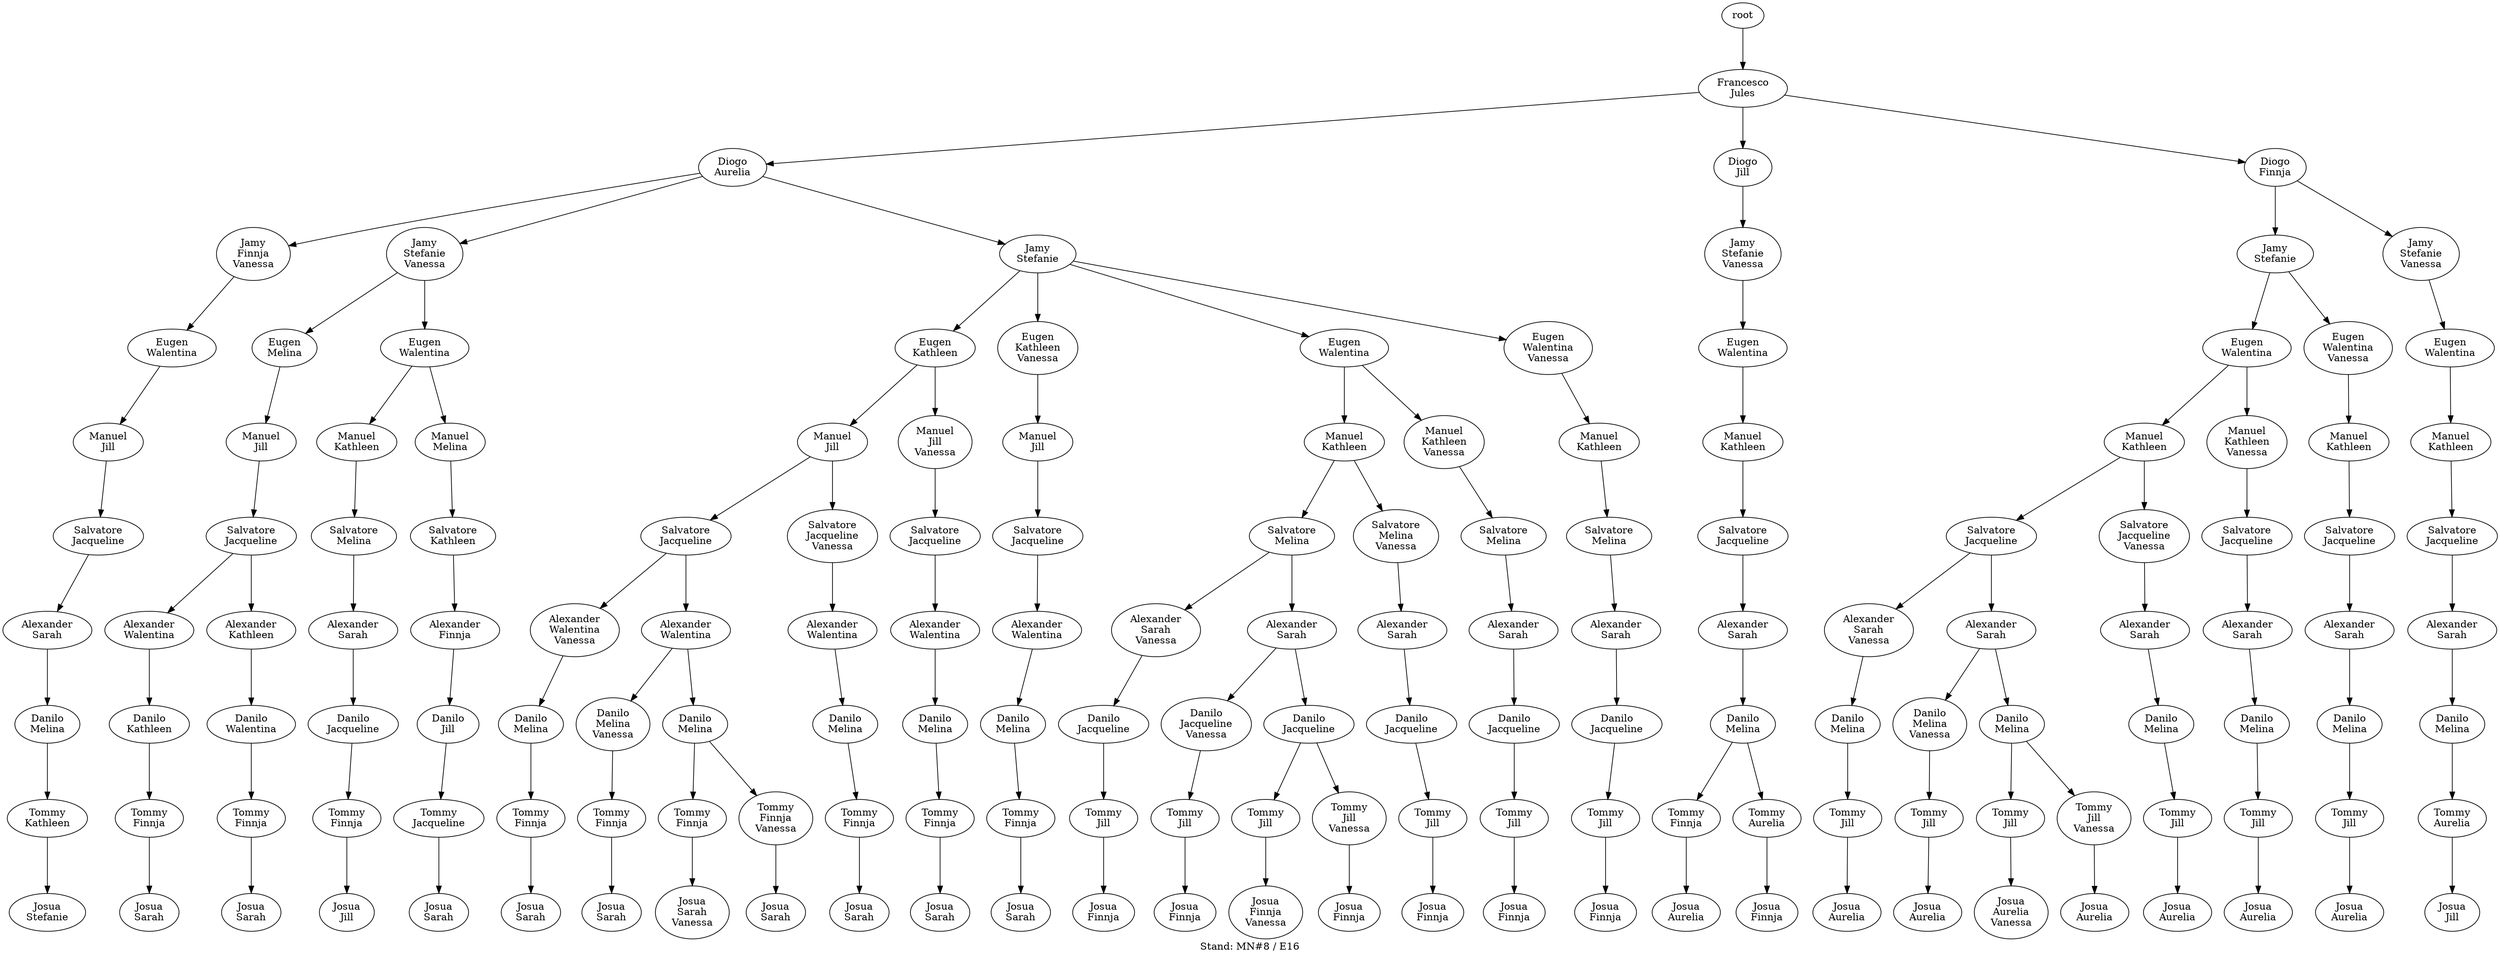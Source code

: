 digraph D { labelloc="b"; label="Stand: MN#8 / E16"; ranksep=0.8;
"root/9"[label="Francesco\nJules"]
"root" -> "root/9";
"root/9/0"[label="Diogo\nAurelia"]
"root/9" -> "root/9/0";
"root/9/0/1,10"[label="Jamy\nFinnja\nVanessa"]
"root/9/0" -> "root/9/0/1,10";
"root/9/0/1,10/8"[label="Eugen\nWalentina"]
"root/9/0/1,10" -> "root/9/0/1,10/8";
"root/9/0/1,10/8/3"[label="Manuel\nJill"]
"root/9/0/1,10/8" -> "root/9/0/1,10/8/3";
"root/9/0/1,10/8/3/2"[label="Salvatore\nJacqueline"]
"root/9/0/1,10/8/3" -> "root/9/0/1,10/8/3/2";
"root/9/0/1,10/8/3/2/6"[label="Alexander\nSarah"]
"root/9/0/1,10/8/3/2" -> "root/9/0/1,10/8/3/2/6";
"root/9/0/1,10/8/3/2/6/5"[label="Danilo\nMelina"]
"root/9/0/1,10/8/3/2/6" -> "root/9/0/1,10/8/3/2/6/5";
"root/9/0/1,10/8/3/2/6/5/4"[label="Tommy\nKathleen"]
"root/9/0/1,10/8/3/2/6/5" -> "root/9/0/1,10/8/3/2/6/5/4";
"root/9/0/1,10/8/3/2/6/5/4/7"[label="Josua\nStefanie"]
"root/9/0/1,10/8/3/2/6/5/4" -> "root/9/0/1,10/8/3/2/6/5/4/7";
"root/9/3"[label="Diogo\nJill"]
"root/9" -> "root/9/3";
"root/9/3/7,10"[label="Jamy\nStefanie\nVanessa"]
"root/9/3" -> "root/9/3/7,10";
"root/9/3/7,10/8"[label="Eugen\nWalentina"]
"root/9/3/7,10" -> "root/9/3/7,10/8";
"root/9/3/7,10/8/4"[label="Manuel\nKathleen"]
"root/9/3/7,10/8" -> "root/9/3/7,10/8/4";
"root/9/3/7,10/8/4/2"[label="Salvatore\nJacqueline"]
"root/9/3/7,10/8/4" -> "root/9/3/7,10/8/4/2";
"root/9/3/7,10/8/4/2/6"[label="Alexander\nSarah"]
"root/9/3/7,10/8/4/2" -> "root/9/3/7,10/8/4/2/6";
"root/9/3/7,10/8/4/2/6/5"[label="Danilo\nMelina"]
"root/9/3/7,10/8/4/2/6" -> "root/9/3/7,10/8/4/2/6/5";
"root/9/3/7,10/8/4/2/6/5/1"[label="Tommy\nFinnja"]
"root/9/3/7,10/8/4/2/6/5" -> "root/9/3/7,10/8/4/2/6/5/1";
"root/9/3/7,10/8/4/2/6/5/1/0"[label="Josua\nAurelia"]
"root/9/3/7,10/8/4/2/6/5/1" -> "root/9/3/7,10/8/4/2/6/5/1/0";
"root/9/0/7,10"[label="Jamy\nStefanie\nVanessa"]
"root/9/0" -> "root/9/0/7,10";
"root/9/0/7,10/5"[label="Eugen\nMelina"]
"root/9/0/7,10" -> "root/9/0/7,10/5";
"root/9/0/7,10/5/3"[label="Manuel\nJill"]
"root/9/0/7,10/5" -> "root/9/0/7,10/5/3";
"root/9/0/7,10/5/3/2"[label="Salvatore\nJacqueline"]
"root/9/0/7,10/5/3" -> "root/9/0/7,10/5/3/2";
"root/9/0/7,10/5/3/2/8"[label="Alexander\nWalentina"]
"root/9/0/7,10/5/3/2" -> "root/9/0/7,10/5/3/2/8";
"root/9/0/7,10/5/3/2/8/4"[label="Danilo\nKathleen"]
"root/9/0/7,10/5/3/2/8" -> "root/9/0/7,10/5/3/2/8/4";
"root/9/0/7,10/5/3/2/8/4/1"[label="Tommy\nFinnja"]
"root/9/0/7,10/5/3/2/8/4" -> "root/9/0/7,10/5/3/2/8/4/1";
"root/9/0/7,10/5/3/2/8/4/1/6"[label="Josua\nSarah"]
"root/9/0/7,10/5/3/2/8/4/1" -> "root/9/0/7,10/5/3/2/8/4/1/6";
"root/9/0/7,10/5/3/2/4"[label="Alexander\nKathleen"]
"root/9/0/7,10/5/3/2" -> "root/9/0/7,10/5/3/2/4";
"root/9/0/7,10/5/3/2/4/8"[label="Danilo\nWalentina"]
"root/9/0/7,10/5/3/2/4" -> "root/9/0/7,10/5/3/2/4/8";
"root/9/0/7,10/5/3/2/4/8/1"[label="Tommy\nFinnja"]
"root/9/0/7,10/5/3/2/4/8" -> "root/9/0/7,10/5/3/2/4/8/1";
"root/9/0/7,10/5/3/2/4/8/1/6"[label="Josua\nSarah"]
"root/9/0/7,10/5/3/2/4/8/1" -> "root/9/0/7,10/5/3/2/4/8/1/6";
"root/9/0/7"[label="Jamy\nStefanie"]
"root/9/0" -> "root/9/0/7";
"root/9/0/7/4"[label="Eugen\nKathleen"]
"root/9/0/7" -> "root/9/0/7/4";
"root/9/0/7/4/3"[label="Manuel\nJill"]
"root/9/0/7/4" -> "root/9/0/7/4/3";
"root/9/0/7/4/3/2"[label="Salvatore\nJacqueline"]
"root/9/0/7/4/3" -> "root/9/0/7/4/3/2";
"root/9/0/7/4/3/2/8,10"[label="Alexander\nWalentina\nVanessa"]
"root/9/0/7/4/3/2" -> "root/9/0/7/4/3/2/8,10";
"root/9/0/7/4/3/2/8,10/5"[label="Danilo\nMelina"]
"root/9/0/7/4/3/2/8,10" -> "root/9/0/7/4/3/2/8,10/5";
"root/9/0/7/4/3/2/8,10/5/1"[label="Tommy\nFinnja"]
"root/9/0/7/4/3/2/8,10/5" -> "root/9/0/7/4/3/2/8,10/5/1";
"root/9/0/7/4/3/2/8,10/5/1/6"[label="Josua\nSarah"]
"root/9/0/7/4/3/2/8,10/5/1" -> "root/9/0/7/4/3/2/8,10/5/1/6";
"root/9/0/7/4/3/2/8"[label="Alexander\nWalentina"]
"root/9/0/7/4/3/2" -> "root/9/0/7/4/3/2/8";
"root/9/0/7/4/3/2/8/5,10"[label="Danilo\nMelina\nVanessa"]
"root/9/0/7/4/3/2/8" -> "root/9/0/7/4/3/2/8/5,10";
"root/9/0/7/4/3/2/8/5,10/1"[label="Tommy\nFinnja"]
"root/9/0/7/4/3/2/8/5,10" -> "root/9/0/7/4/3/2/8/5,10/1";
"root/9/0/7/4/3/2/8/5,10/1/6"[label="Josua\nSarah"]
"root/9/0/7/4/3/2/8/5,10/1" -> "root/9/0/7/4/3/2/8/5,10/1/6";
"root/9/0/7/4,10"[label="Eugen\nKathleen\nVanessa"]
"root/9/0/7" -> "root/9/0/7/4,10";
"root/9/0/7/4,10/3"[label="Manuel\nJill"]
"root/9/0/7/4,10" -> "root/9/0/7/4,10/3";
"root/9/0/7/4,10/3/2"[label="Salvatore\nJacqueline"]
"root/9/0/7/4,10/3" -> "root/9/0/7/4,10/3/2";
"root/9/0/7/4,10/3/2/8"[label="Alexander\nWalentina"]
"root/9/0/7/4,10/3/2" -> "root/9/0/7/4,10/3/2/8";
"root/9/0/7/4,10/3/2/8/5"[label="Danilo\nMelina"]
"root/9/0/7/4,10/3/2/8" -> "root/9/0/7/4,10/3/2/8/5";
"root/9/0/7/4,10/3/2/8/5/1"[label="Tommy\nFinnja"]
"root/9/0/7/4,10/3/2/8/5" -> "root/9/0/7/4,10/3/2/8/5/1";
"root/9/0/7/4,10/3/2/8/5/1/6"[label="Josua\nSarah"]
"root/9/0/7/4,10/3/2/8/5/1" -> "root/9/0/7/4,10/3/2/8/5/1/6";
"root/9/0/7/4/3/2/8/5"[label="Danilo\nMelina"]
"root/9/0/7/4/3/2/8" -> "root/9/0/7/4/3/2/8/5";
"root/9/0/7/4/3/2/8/5/1"[label="Tommy\nFinnja"]
"root/9/0/7/4/3/2/8/5" -> "root/9/0/7/4/3/2/8/5/1";
"root/9/0/7/4/3/2/8/5/1/6,10"[label="Josua\nSarah\nVanessa"]
"root/9/0/7/4/3/2/8/5/1" -> "root/9/0/7/4/3/2/8/5/1/6,10";
"root/9/0/7/4/3,10"[label="Manuel\nJill\nVanessa"]
"root/9/0/7/4" -> "root/9/0/7/4/3,10";
"root/9/0/7/4/3,10/2"[label="Salvatore\nJacqueline"]
"root/9/0/7/4/3,10" -> "root/9/0/7/4/3,10/2";
"root/9/0/7/4/3,10/2/8"[label="Alexander\nWalentina"]
"root/9/0/7/4/3,10/2" -> "root/9/0/7/4/3,10/2/8";
"root/9/0/7/4/3,10/2/8/5"[label="Danilo\nMelina"]
"root/9/0/7/4/3,10/2/8" -> "root/9/0/7/4/3,10/2/8/5";
"root/9/0/7/4/3,10/2/8/5/1"[label="Tommy\nFinnja"]
"root/9/0/7/4/3,10/2/8/5" -> "root/9/0/7/4/3,10/2/8/5/1";
"root/9/0/7/4/3,10/2/8/5/1/6"[label="Josua\nSarah"]
"root/9/0/7/4/3,10/2/8/5/1" -> "root/9/0/7/4/3,10/2/8/5/1/6";
"root/9/0/7/4/3/2,10"[label="Salvatore\nJacqueline\nVanessa"]
"root/9/0/7/4/3" -> "root/9/0/7/4/3/2,10";
"root/9/0/7/4/3/2,10/8"[label="Alexander\nWalentina"]
"root/9/0/7/4/3/2,10" -> "root/9/0/7/4/3/2,10/8";
"root/9/0/7/4/3/2,10/8/5"[label="Danilo\nMelina"]
"root/9/0/7/4/3/2,10/8" -> "root/9/0/7/4/3/2,10/8/5";
"root/9/0/7/4/3/2,10/8/5/1"[label="Tommy\nFinnja"]
"root/9/0/7/4/3/2,10/8/5" -> "root/9/0/7/4/3/2,10/8/5/1";
"root/9/0/7/4/3/2,10/8/5/1/6"[label="Josua\nSarah"]
"root/9/0/7/4/3/2,10/8/5/1" -> "root/9/0/7/4/3/2,10/8/5/1/6";
"root/9/0/7/4/3/2/8/5/1,10"[label="Tommy\nFinnja\nVanessa"]
"root/9/0/7/4/3/2/8/5" -> "root/9/0/7/4/3/2/8/5/1,10";
"root/9/0/7/4/3/2/8/5/1,10/6"[label="Josua\nSarah"]
"root/9/0/7/4/3/2/8/5/1,10" -> "root/9/0/7/4/3/2/8/5/1,10/6";
"root/9/0/7,10/8"[label="Eugen\nWalentina"]
"root/9/0/7,10" -> "root/9/0/7,10/8";
"root/9/0/7,10/8/4"[label="Manuel\nKathleen"]
"root/9/0/7,10/8" -> "root/9/0/7,10/8/4";
"root/9/0/7,10/8/4/5"[label="Salvatore\nMelina"]
"root/9/0/7,10/8/4" -> "root/9/0/7,10/8/4/5";
"root/9/0/7,10/8/4/5/6"[label="Alexander\nSarah"]
"root/9/0/7,10/8/4/5" -> "root/9/0/7,10/8/4/5/6";
"root/9/0/7,10/8/4/5/6/2"[label="Danilo\nJacqueline"]
"root/9/0/7,10/8/4/5/6" -> "root/9/0/7,10/8/4/5/6/2";
"root/9/0/7,10/8/4/5/6/2/1"[label="Tommy\nFinnja"]
"root/9/0/7,10/8/4/5/6/2" -> "root/9/0/7,10/8/4/5/6/2/1";
"root/9/0/7,10/8/4/5/6/2/1/3"[label="Josua\nJill"]
"root/9/0/7,10/8/4/5/6/2/1" -> "root/9/0/7,10/8/4/5/6/2/1/3";
"root/9/0/7,10/8/5"[label="Manuel\nMelina"]
"root/9/0/7,10/8" -> "root/9/0/7,10/8/5";
"root/9/0/7,10/8/5/4"[label="Salvatore\nKathleen"]
"root/9/0/7,10/8/5" -> "root/9/0/7,10/8/5/4";
"root/9/0/7,10/8/5/4/1"[label="Alexander\nFinnja"]
"root/9/0/7,10/8/5/4" -> "root/9/0/7,10/8/5/4/1";
"root/9/0/7,10/8/5/4/1/3"[label="Danilo\nJill"]
"root/9/0/7,10/8/5/4/1" -> "root/9/0/7,10/8/5/4/1/3";
"root/9/0/7,10/8/5/4/1/3/2"[label="Tommy\nJacqueline"]
"root/9/0/7,10/8/5/4/1/3" -> "root/9/0/7,10/8/5/4/1/3/2";
"root/9/0/7,10/8/5/4/1/3/2/6"[label="Josua\nSarah"]
"root/9/0/7,10/8/5/4/1/3/2" -> "root/9/0/7,10/8/5/4/1/3/2/6";
"root/9/0/7/8"[label="Eugen\nWalentina"]
"root/9/0/7" -> "root/9/0/7/8";
"root/9/0/7/8/4"[label="Manuel\nKathleen"]
"root/9/0/7/8" -> "root/9/0/7/8/4";
"root/9/0/7/8/4/5"[label="Salvatore\nMelina"]
"root/9/0/7/8/4" -> "root/9/0/7/8/4/5";
"root/9/0/7/8/4/5/6,10"[label="Alexander\nSarah\nVanessa"]
"root/9/0/7/8/4/5" -> "root/9/0/7/8/4/5/6,10";
"root/9/0/7/8/4/5/6,10/2"[label="Danilo\nJacqueline"]
"root/9/0/7/8/4/5/6,10" -> "root/9/0/7/8/4/5/6,10/2";
"root/9/0/7/8/4/5/6,10/2/3"[label="Tommy\nJill"]
"root/9/0/7/8/4/5/6,10/2" -> "root/9/0/7/8/4/5/6,10/2/3";
"root/9/0/7/8/4/5/6,10/2/3/1"[label="Josua\nFinnja"]
"root/9/0/7/8/4/5/6,10/2/3" -> "root/9/0/7/8/4/5/6,10/2/3/1";
"root/9/0/7/8/4/5/6"[label="Alexander\nSarah"]
"root/9/0/7/8/4/5" -> "root/9/0/7/8/4/5/6";
"root/9/0/7/8/4/5/6/2,10"[label="Danilo\nJacqueline\nVanessa"]
"root/9/0/7/8/4/5/6" -> "root/9/0/7/8/4/5/6/2,10";
"root/9/0/7/8/4/5/6/2,10/3"[label="Tommy\nJill"]
"root/9/0/7/8/4/5/6/2,10" -> "root/9/0/7/8/4/5/6/2,10/3";
"root/9/0/7/8/4/5/6/2,10/3/1"[label="Josua\nFinnja"]
"root/9/0/7/8/4/5/6/2,10/3" -> "root/9/0/7/8/4/5/6/2,10/3/1";
"root/9/0/7/8,10"[label="Eugen\nWalentina\nVanessa"]
"root/9/0/7" -> "root/9/0/7/8,10";
"root/9/0/7/8,10/4"[label="Manuel\nKathleen"]
"root/9/0/7/8,10" -> "root/9/0/7/8,10/4";
"root/9/0/7/8,10/4/5"[label="Salvatore\nMelina"]
"root/9/0/7/8,10/4" -> "root/9/0/7/8,10/4/5";
"root/9/0/7/8,10/4/5/6"[label="Alexander\nSarah"]
"root/9/0/7/8,10/4/5" -> "root/9/0/7/8,10/4/5/6";
"root/9/0/7/8,10/4/5/6/2"[label="Danilo\nJacqueline"]
"root/9/0/7/8,10/4/5/6" -> "root/9/0/7/8,10/4/5/6/2";
"root/9/0/7/8,10/4/5/6/2/3"[label="Tommy\nJill"]
"root/9/0/7/8,10/4/5/6/2" -> "root/9/0/7/8,10/4/5/6/2/3";
"root/9/0/7/8,10/4/5/6/2/3/1"[label="Josua\nFinnja"]
"root/9/0/7/8,10/4/5/6/2/3" -> "root/9/0/7/8,10/4/5/6/2/3/1";
"root/9/0/7/8/4/5/6/2"[label="Danilo\nJacqueline"]
"root/9/0/7/8/4/5/6" -> "root/9/0/7/8/4/5/6/2";
"root/9/0/7/8/4/5/6/2/3"[label="Tommy\nJill"]
"root/9/0/7/8/4/5/6/2" -> "root/9/0/7/8/4/5/6/2/3";
"root/9/0/7/8/4/5/6/2/3/1,10"[label="Josua\nFinnja\nVanessa"]
"root/9/0/7/8/4/5/6/2/3" -> "root/9/0/7/8/4/5/6/2/3/1,10";
"root/9/0/7/8/4,10"[label="Manuel\nKathleen\nVanessa"]
"root/9/0/7/8" -> "root/9/0/7/8/4,10";
"root/9/0/7/8/4,10/5"[label="Salvatore\nMelina"]
"root/9/0/7/8/4,10" -> "root/9/0/7/8/4,10/5";
"root/9/0/7/8/4,10/5/6"[label="Alexander\nSarah"]
"root/9/0/7/8/4,10/5" -> "root/9/0/7/8/4,10/5/6";
"root/9/0/7/8/4,10/5/6/2"[label="Danilo\nJacqueline"]
"root/9/0/7/8/4,10/5/6" -> "root/9/0/7/8/4,10/5/6/2";
"root/9/0/7/8/4,10/5/6/2/3"[label="Tommy\nJill"]
"root/9/0/7/8/4,10/5/6/2" -> "root/9/0/7/8/4,10/5/6/2/3";
"root/9/0/7/8/4,10/5/6/2/3/1"[label="Josua\nFinnja"]
"root/9/0/7/8/4,10/5/6/2/3" -> "root/9/0/7/8/4,10/5/6/2/3/1";
"root/9/0/7/8/4/5,10"[label="Salvatore\nMelina\nVanessa"]
"root/9/0/7/8/4" -> "root/9/0/7/8/4/5,10";
"root/9/0/7/8/4/5,10/6"[label="Alexander\nSarah"]
"root/9/0/7/8/4/5,10" -> "root/9/0/7/8/4/5,10/6";
"root/9/0/7/8/4/5,10/6/2"[label="Danilo\nJacqueline"]
"root/9/0/7/8/4/5,10/6" -> "root/9/0/7/8/4/5,10/6/2";
"root/9/0/7/8/4/5,10/6/2/3"[label="Tommy\nJill"]
"root/9/0/7/8/4/5,10/6/2" -> "root/9/0/7/8/4/5,10/6/2/3";
"root/9/0/7/8/4/5,10/6/2/3/1"[label="Josua\nFinnja"]
"root/9/0/7/8/4/5,10/6/2/3" -> "root/9/0/7/8/4/5,10/6/2/3/1";
"root/9/0/7/8/4/5/6/2/3,10"[label="Tommy\nJill\nVanessa"]
"root/9/0/7/8/4/5/6/2" -> "root/9/0/7/8/4/5/6/2/3,10";
"root/9/0/7/8/4/5/6/2/3,10/1"[label="Josua\nFinnja"]
"root/9/0/7/8/4/5/6/2/3,10" -> "root/9/0/7/8/4/5/6/2/3,10/1";
"root/9/1"[label="Diogo\nFinnja"]
"root/9" -> "root/9/1";
"root/9/1/7"[label="Jamy\nStefanie"]
"root/9/1" -> "root/9/1/7";
"root/9/1/7/8"[label="Eugen\nWalentina"]
"root/9/1/7" -> "root/9/1/7/8";
"root/9/1/7/8/4"[label="Manuel\nKathleen"]
"root/9/1/7/8" -> "root/9/1/7/8/4";
"root/9/1/7/8/4/2"[label="Salvatore\nJacqueline"]
"root/9/1/7/8/4" -> "root/9/1/7/8/4/2";
"root/9/1/7/8/4/2/6,10"[label="Alexander\nSarah\nVanessa"]
"root/9/1/7/8/4/2" -> "root/9/1/7/8/4/2/6,10";
"root/9/1/7/8/4/2/6,10/5"[label="Danilo\nMelina"]
"root/9/1/7/8/4/2/6,10" -> "root/9/1/7/8/4/2/6,10/5";
"root/9/1/7/8/4/2/6,10/5/3"[label="Tommy\nJill"]
"root/9/1/7/8/4/2/6,10/5" -> "root/9/1/7/8/4/2/6,10/5/3";
"root/9/1/7/8/4/2/6,10/5/3/0"[label="Josua\nAurelia"]
"root/9/1/7/8/4/2/6,10/5/3" -> "root/9/1/7/8/4/2/6,10/5/3/0";
"root/9/1/7/8/4/2/6"[label="Alexander\nSarah"]
"root/9/1/7/8/4/2" -> "root/9/1/7/8/4/2/6";
"root/9/1/7/8/4/2/6/5,10"[label="Danilo\nMelina\nVanessa"]
"root/9/1/7/8/4/2/6" -> "root/9/1/7/8/4/2/6/5,10";
"root/9/1/7/8/4/2/6/5,10/3"[label="Tommy\nJill"]
"root/9/1/7/8/4/2/6/5,10" -> "root/9/1/7/8/4/2/6/5,10/3";
"root/9/1/7/8/4/2/6/5,10/3/0"[label="Josua\nAurelia"]
"root/9/1/7/8/4/2/6/5,10/3" -> "root/9/1/7/8/4/2/6/5,10/3/0";
"root/9/1/7/8,10"[label="Eugen\nWalentina\nVanessa"]
"root/9/1/7" -> "root/9/1/7/8,10";
"root/9/1/7/8,10/4"[label="Manuel\nKathleen"]
"root/9/1/7/8,10" -> "root/9/1/7/8,10/4";
"root/9/1/7/8,10/4/2"[label="Salvatore\nJacqueline"]
"root/9/1/7/8,10/4" -> "root/9/1/7/8,10/4/2";
"root/9/1/7/8,10/4/2/6"[label="Alexander\nSarah"]
"root/9/1/7/8,10/4/2" -> "root/9/1/7/8,10/4/2/6";
"root/9/1/7/8,10/4/2/6/5"[label="Danilo\nMelina"]
"root/9/1/7/8,10/4/2/6" -> "root/9/1/7/8,10/4/2/6/5";
"root/9/1/7/8,10/4/2/6/5/3"[label="Tommy\nJill"]
"root/9/1/7/8,10/4/2/6/5" -> "root/9/1/7/8,10/4/2/6/5/3";
"root/9/1/7/8,10/4/2/6/5/3/0"[label="Josua\nAurelia"]
"root/9/1/7/8,10/4/2/6/5/3" -> "root/9/1/7/8,10/4/2/6/5/3/0";
"root/9/1/7/8/4/2/6/5"[label="Danilo\nMelina"]
"root/9/1/7/8/4/2/6" -> "root/9/1/7/8/4/2/6/5";
"root/9/1/7/8/4/2/6/5/3"[label="Tommy\nJill"]
"root/9/1/7/8/4/2/6/5" -> "root/9/1/7/8/4/2/6/5/3";
"root/9/1/7/8/4/2/6/5/3/0,10"[label="Josua\nAurelia\nVanessa"]
"root/9/1/7/8/4/2/6/5/3" -> "root/9/1/7/8/4/2/6/5/3/0,10";
"root/9/1/7/8/4,10"[label="Manuel\nKathleen\nVanessa"]
"root/9/1/7/8" -> "root/9/1/7/8/4,10";
"root/9/1/7/8/4,10/2"[label="Salvatore\nJacqueline"]
"root/9/1/7/8/4,10" -> "root/9/1/7/8/4,10/2";
"root/9/1/7/8/4,10/2/6"[label="Alexander\nSarah"]
"root/9/1/7/8/4,10/2" -> "root/9/1/7/8/4,10/2/6";
"root/9/1/7/8/4,10/2/6/5"[label="Danilo\nMelina"]
"root/9/1/7/8/4,10/2/6" -> "root/9/1/7/8/4,10/2/6/5";
"root/9/1/7/8/4,10/2/6/5/3"[label="Tommy\nJill"]
"root/9/1/7/8/4,10/2/6/5" -> "root/9/1/7/8/4,10/2/6/5/3";
"root/9/1/7/8/4,10/2/6/5/3/0"[label="Josua\nAurelia"]
"root/9/1/7/8/4,10/2/6/5/3" -> "root/9/1/7/8/4,10/2/6/5/3/0";
"root/9/1/7/8/4/2,10"[label="Salvatore\nJacqueline\nVanessa"]
"root/9/1/7/8/4" -> "root/9/1/7/8/4/2,10";
"root/9/1/7/8/4/2,10/6"[label="Alexander\nSarah"]
"root/9/1/7/8/4/2,10" -> "root/9/1/7/8/4/2,10/6";
"root/9/1/7/8/4/2,10/6/5"[label="Danilo\nMelina"]
"root/9/1/7/8/4/2,10/6" -> "root/9/1/7/8/4/2,10/6/5";
"root/9/1/7/8/4/2,10/6/5/3"[label="Tommy\nJill"]
"root/9/1/7/8/4/2,10/6/5" -> "root/9/1/7/8/4/2,10/6/5/3";
"root/9/1/7/8/4/2,10/6/5/3/0"[label="Josua\nAurelia"]
"root/9/1/7/8/4/2,10/6/5/3" -> "root/9/1/7/8/4/2,10/6/5/3/0";
"root/9/1/7/8/4/2/6/5/3,10"[label="Tommy\nJill\nVanessa"]
"root/9/1/7/8/4/2/6/5" -> "root/9/1/7/8/4/2/6/5/3,10";
"root/9/1/7/8/4/2/6/5/3,10/0"[label="Josua\nAurelia"]
"root/9/1/7/8/4/2/6/5/3,10" -> "root/9/1/7/8/4/2/6/5/3,10/0";
"root/9/3/7,10/8/4/2/6/5/0"[label="Tommy\nAurelia"]
"root/9/3/7,10/8/4/2/6/5" -> "root/9/3/7,10/8/4/2/6/5/0";
"root/9/3/7,10/8/4/2/6/5/0/1"[label="Josua\nFinnja"]
"root/9/3/7,10/8/4/2/6/5/0" -> "root/9/3/7,10/8/4/2/6/5/0/1";
"root/9/1/7,10"[label="Jamy\nStefanie\nVanessa"]
"root/9/1" -> "root/9/1/7,10";
"root/9/1/7,10/8"[label="Eugen\nWalentina"]
"root/9/1/7,10" -> "root/9/1/7,10/8";
"root/9/1/7,10/8/4"[label="Manuel\nKathleen"]
"root/9/1/7,10/8" -> "root/9/1/7,10/8/4";
"root/9/1/7,10/8/4/2"[label="Salvatore\nJacqueline"]
"root/9/1/7,10/8/4" -> "root/9/1/7,10/8/4/2";
"root/9/1/7,10/8/4/2/6"[label="Alexander\nSarah"]
"root/9/1/7,10/8/4/2" -> "root/9/1/7,10/8/4/2/6";
"root/9/1/7,10/8/4/2/6/5"[label="Danilo\nMelina"]
"root/9/1/7,10/8/4/2/6" -> "root/9/1/7,10/8/4/2/6/5";
"root/9/1/7,10/8/4/2/6/5/0"[label="Tommy\nAurelia"]
"root/9/1/7,10/8/4/2/6/5" -> "root/9/1/7,10/8/4/2/6/5/0";
"root/9/1/7,10/8/4/2/6/5/0/3"[label="Josua\nJill"]
"root/9/1/7,10/8/4/2/6/5/0" -> "root/9/1/7,10/8/4/2/6/5/0/3";
}
